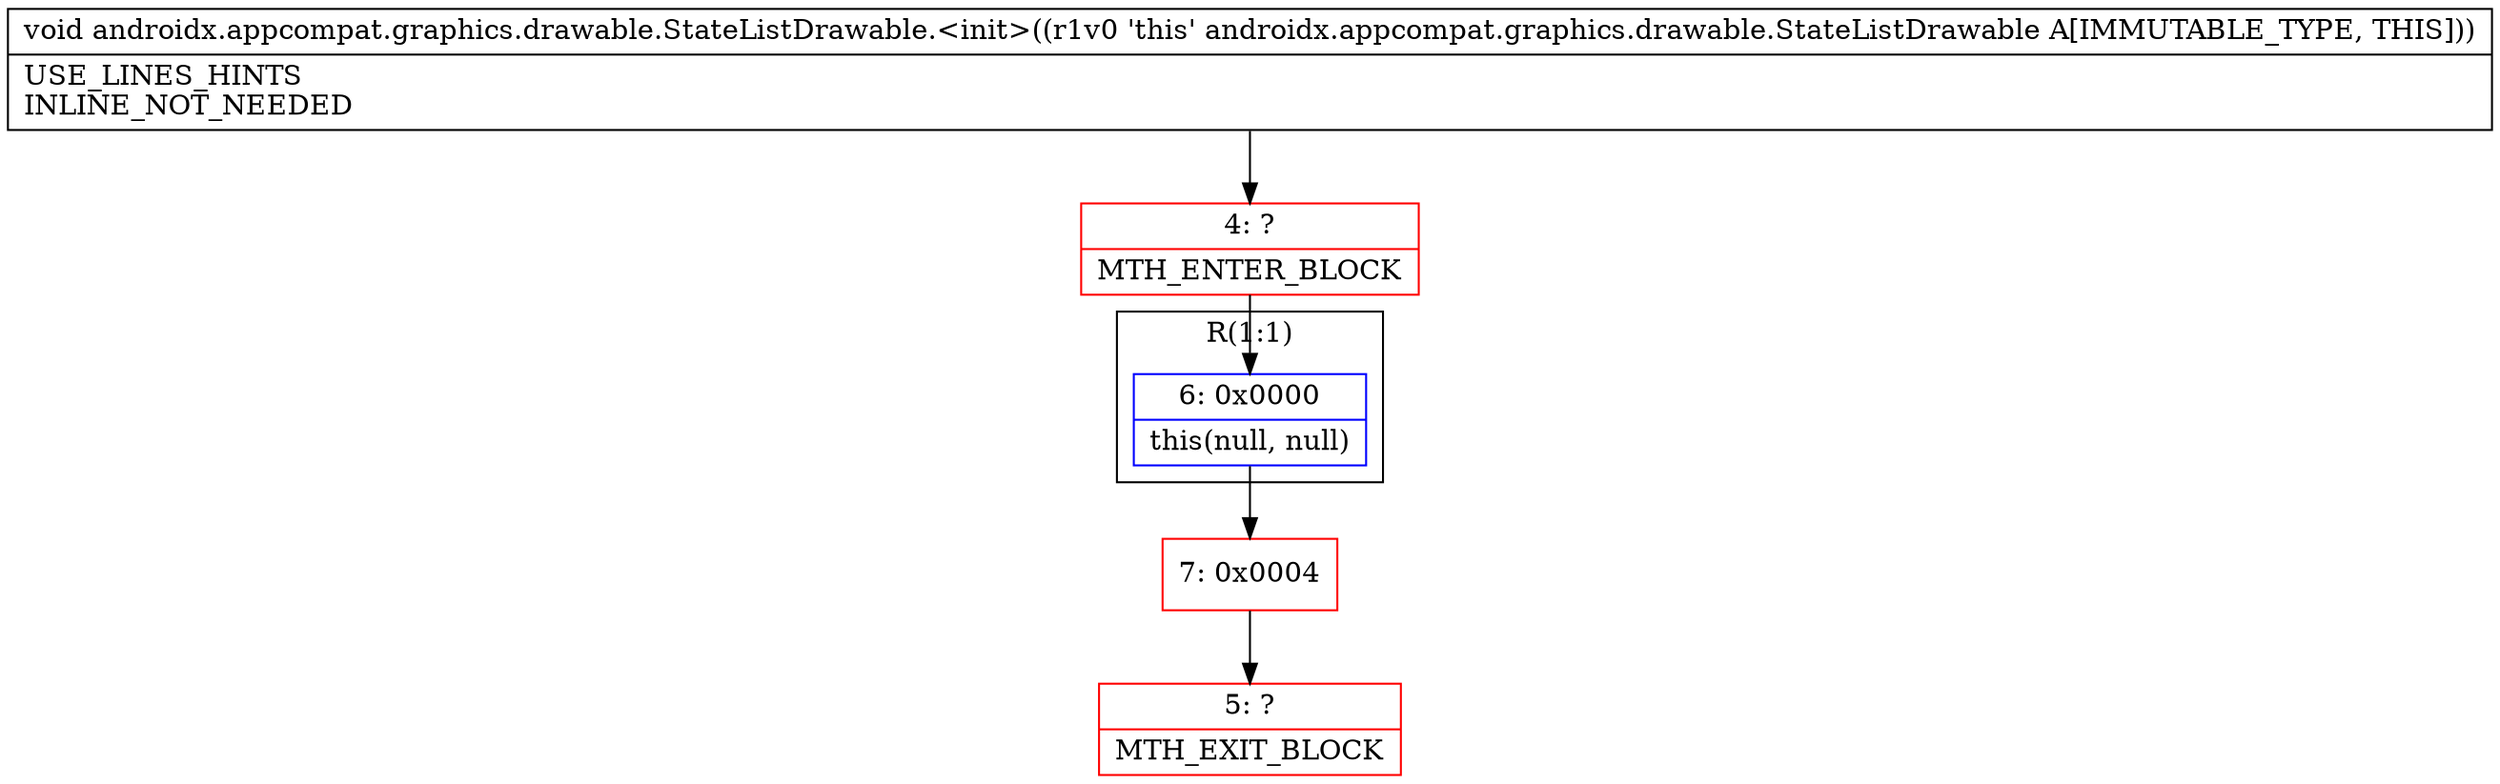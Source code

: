 digraph "CFG forandroidx.appcompat.graphics.drawable.StateListDrawable.\<init\>()V" {
subgraph cluster_Region_897778141 {
label = "R(1:1)";
node [shape=record,color=blue];
Node_6 [shape=record,label="{6\:\ 0x0000|this(null, null)\l}"];
}
Node_4 [shape=record,color=red,label="{4\:\ ?|MTH_ENTER_BLOCK\l}"];
Node_7 [shape=record,color=red,label="{7\:\ 0x0004}"];
Node_5 [shape=record,color=red,label="{5\:\ ?|MTH_EXIT_BLOCK\l}"];
MethodNode[shape=record,label="{void androidx.appcompat.graphics.drawable.StateListDrawable.\<init\>((r1v0 'this' androidx.appcompat.graphics.drawable.StateListDrawable A[IMMUTABLE_TYPE, THIS]))  | USE_LINES_HINTS\lINLINE_NOT_NEEDED\l}"];
MethodNode -> Node_4;Node_6 -> Node_7;
Node_4 -> Node_6;
Node_7 -> Node_5;
}

